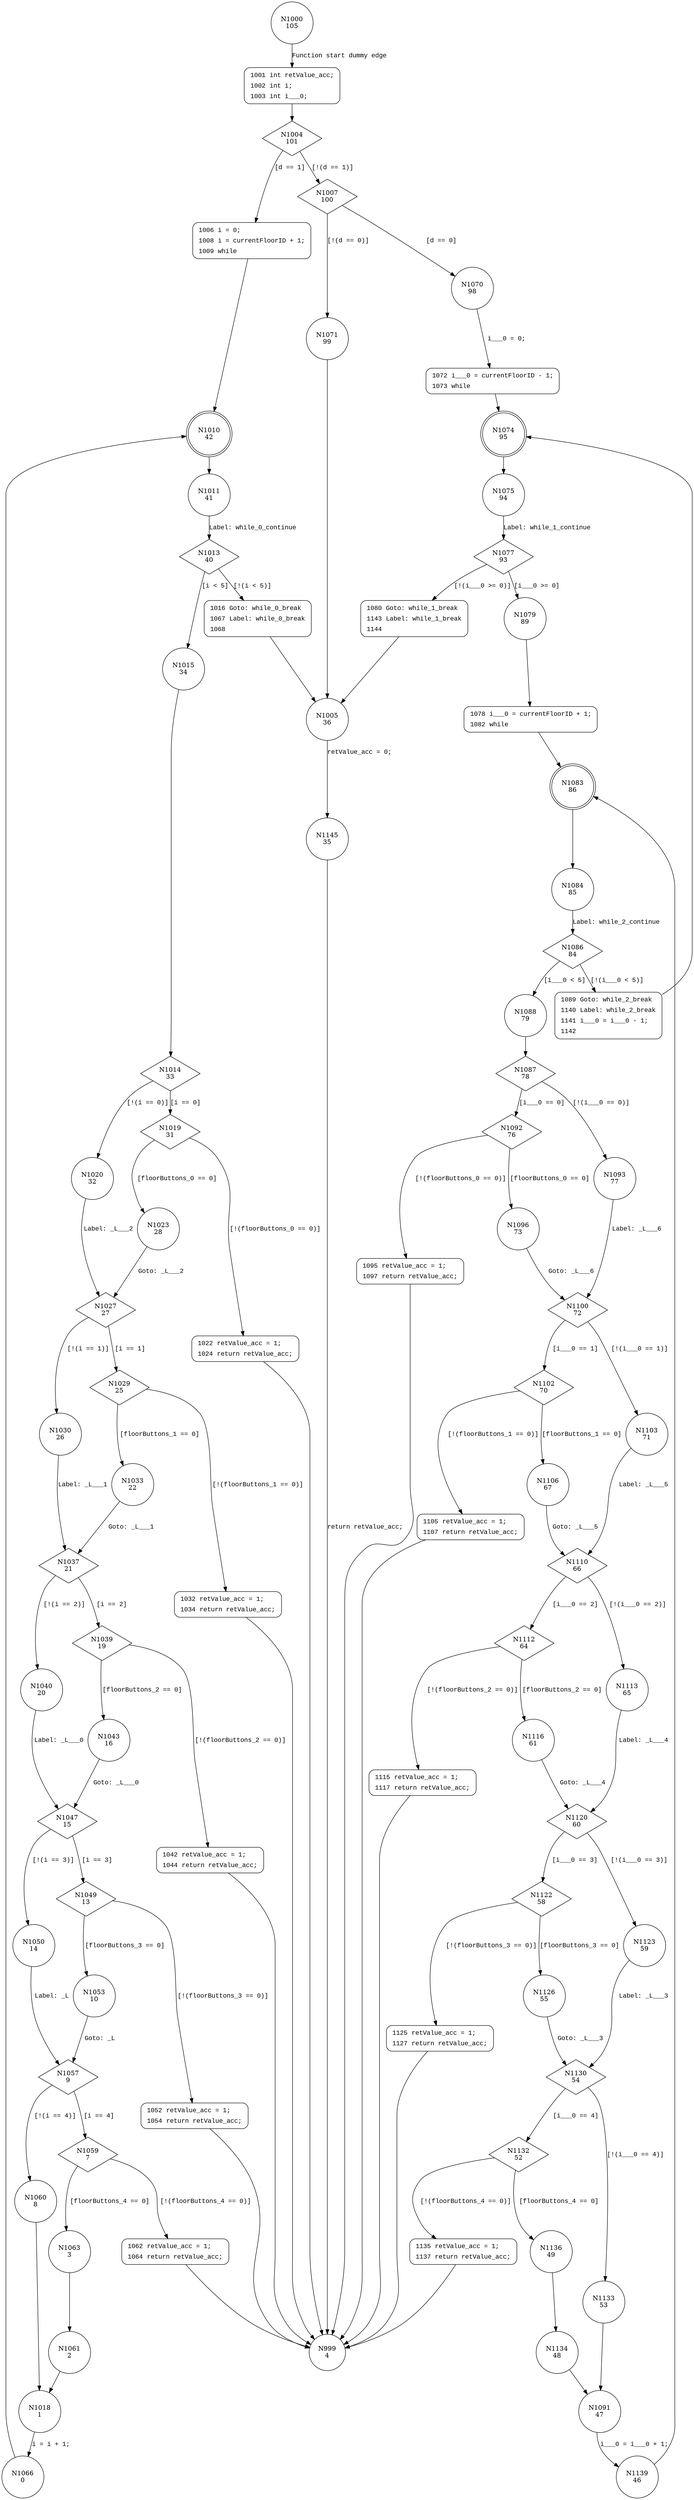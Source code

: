 digraph existInLiftCallsInDirection {
1000 [shape="circle" label="N1000\n105"]
1001 [shape="circle" label="N1001\n104"]
1004 [shape="diamond" label="N1004\n101"]
1006 [shape="circle" label="N1006\n45"]
1007 [shape="diamond" label="N1007\n100"]
1070 [shape="circle" label="N1070\n98"]
1071 [shape="circle" label="N1071\n99"]
1005 [shape="circle" label="N1005\n36"]
1145 [shape="circle" label="N1145\n35"]
1072 [shape="circle" label="N1072\n97"]
1074 [shape="doublecircle" label="N1074\n95"]
1075 [shape="circle" label="N1075\n94"]
1077 [shape="diamond" label="N1077\n93"]
1079 [shape="circle" label="N1079\n89"]
1080 [shape="circle" label="N1080\n92"]
1078 [shape="circle" label="N1078\n88"]
1083 [shape="doublecircle" label="N1083\n86"]
1084 [shape="circle" label="N1084\n85"]
1086 [shape="diamond" label="N1086\n84"]
1088 [shape="circle" label="N1088\n79"]
1089 [shape="circle" label="N1089\n83"]
1087 [shape="diamond" label="N1087\n78"]
1092 [shape="diamond" label="N1092\n76"]
1093 [shape="circle" label="N1093\n77"]
1100 [shape="diamond" label="N1100\n72"]
1102 [shape="diamond" label="N1102\n70"]
1103 [shape="circle" label="N1103\n71"]
1110 [shape="diamond" label="N1110\n66"]
1112 [shape="diamond" label="N1112\n64"]
1113 [shape="circle" label="N1113\n65"]
1120 [shape="diamond" label="N1120\n60"]
1122 [shape="diamond" label="N1122\n58"]
1123 [shape="circle" label="N1123\n59"]
1130 [shape="diamond" label="N1130\n54"]
1132 [shape="diamond" label="N1132\n52"]
1133 [shape="circle" label="N1133\n53"]
1091 [shape="circle" label="N1091\n47"]
1139 [shape="circle" label="N1139\n46"]
1136 [shape="circle" label="N1136\n49"]
1135 [shape="circle" label="N1135\n51"]
1134 [shape="circle" label="N1134\n48"]
1126 [shape="circle" label="N1126\n55"]
1125 [shape="circle" label="N1125\n57"]
1116 [shape="circle" label="N1116\n61"]
1115 [shape="circle" label="N1115\n63"]
1106 [shape="circle" label="N1106\n67"]
1105 [shape="circle" label="N1105\n69"]
1096 [shape="circle" label="N1096\n73"]
1095 [shape="circle" label="N1095\n75"]
1010 [shape="doublecircle" label="N1010\n42"]
1011 [shape="circle" label="N1011\n41"]
1013 [shape="diamond" label="N1013\n40"]
1015 [shape="circle" label="N1015\n34"]
1016 [shape="circle" label="N1016\n39"]
1014 [shape="diamond" label="N1014\n33"]
1019 [shape="diamond" label="N1019\n31"]
1020 [shape="circle" label="N1020\n32"]
1027 [shape="diamond" label="N1027\n27"]
1029 [shape="diamond" label="N1029\n25"]
1030 [shape="circle" label="N1030\n26"]
1037 [shape="diamond" label="N1037\n21"]
1039 [shape="diamond" label="N1039\n19"]
1040 [shape="circle" label="N1040\n20"]
1047 [shape="diamond" label="N1047\n15"]
1049 [shape="diamond" label="N1049\n13"]
1050 [shape="circle" label="N1050\n14"]
1057 [shape="diamond" label="N1057\n9"]
1059 [shape="diamond" label="N1059\n7"]
1060 [shape="circle" label="N1060\n8"]
1018 [shape="circle" label="N1018\n1"]
1066 [shape="circle" label="N1066\n0"]
1063 [shape="circle" label="N1063\n3"]
1062 [shape="circle" label="N1062\n6"]
1061 [shape="circle" label="N1061\n2"]
1053 [shape="circle" label="N1053\n10"]
1052 [shape="circle" label="N1052\n12"]
1043 [shape="circle" label="N1043\n16"]
1042 [shape="circle" label="N1042\n18"]
1033 [shape="circle" label="N1033\n22"]
1032 [shape="circle" label="N1032\n24"]
1023 [shape="circle" label="N1023\n28"]
1022 [shape="circle" label="N1022\n30"]
999 [shape="circle" label="N999\n4"]
1001 [style="filled,bold" penwidth="1" fillcolor="white" fontname="Courier New" shape="Mrecord" label=<<table border="0" cellborder="0" cellpadding="3" bgcolor="white"><tr><td align="right">1001</td><td align="left">int retValue_acc;</td></tr><tr><td align="right">1002</td><td align="left">int i;</td></tr><tr><td align="right">1003</td><td align="left">int i___0;</td></tr></table>>]
1001 -> 1004[label=""]
1072 [style="filled,bold" penwidth="1" fillcolor="white" fontname="Courier New" shape="Mrecord" label=<<table border="0" cellborder="0" cellpadding="3" bgcolor="white"><tr><td align="right">1072</td><td align="left">i___0 = currentFloorID - 1;</td></tr><tr><td align="right">1073</td><td align="left">while</td></tr></table>>]
1072 -> 1074[label=""]
1080 [style="filled,bold" penwidth="1" fillcolor="white" fontname="Courier New" shape="Mrecord" label=<<table border="0" cellborder="0" cellpadding="3" bgcolor="white"><tr><td align="right">1080</td><td align="left">Goto: while_1_break</td></tr><tr><td align="right">1143</td><td align="left">Label: while_1_break</td></tr><tr><td align="right">1144</td><td align="left"></td></tr></table>>]
1080 -> 1005[label=""]
1078 [style="filled,bold" penwidth="1" fillcolor="white" fontname="Courier New" shape="Mrecord" label=<<table border="0" cellborder="0" cellpadding="3" bgcolor="white"><tr><td align="right">1078</td><td align="left">i___0 = currentFloorID + 1;</td></tr><tr><td align="right">1082</td><td align="left">while</td></tr></table>>]
1078 -> 1083[label=""]
1089 [style="filled,bold" penwidth="1" fillcolor="white" fontname="Courier New" shape="Mrecord" label=<<table border="0" cellborder="0" cellpadding="3" bgcolor="white"><tr><td align="right">1089</td><td align="left">Goto: while_2_break</td></tr><tr><td align="right">1140</td><td align="left">Label: while_2_break</td></tr><tr><td align="right">1141</td><td align="left">i___0 = i___0 - 1;</td></tr><tr><td align="right">1142</td><td align="left"></td></tr></table>>]
1089 -> 1074[label=""]
1135 [style="filled,bold" penwidth="1" fillcolor="white" fontname="Courier New" shape="Mrecord" label=<<table border="0" cellborder="0" cellpadding="3" bgcolor="white"><tr><td align="right">1135</td><td align="left">retValue_acc = 1;</td></tr><tr><td align="right">1137</td><td align="left">return retValue_acc;</td></tr></table>>]
1135 -> 999[label=""]
1125 [style="filled,bold" penwidth="1" fillcolor="white" fontname="Courier New" shape="Mrecord" label=<<table border="0" cellborder="0" cellpadding="3" bgcolor="white"><tr><td align="right">1125</td><td align="left">retValue_acc = 1;</td></tr><tr><td align="right">1127</td><td align="left">return retValue_acc;</td></tr></table>>]
1125 -> 999[label=""]
1115 [style="filled,bold" penwidth="1" fillcolor="white" fontname="Courier New" shape="Mrecord" label=<<table border="0" cellborder="0" cellpadding="3" bgcolor="white"><tr><td align="right">1115</td><td align="left">retValue_acc = 1;</td></tr><tr><td align="right">1117</td><td align="left">return retValue_acc;</td></tr></table>>]
1115 -> 999[label=""]
1105 [style="filled,bold" penwidth="1" fillcolor="white" fontname="Courier New" shape="Mrecord" label=<<table border="0" cellborder="0" cellpadding="3" bgcolor="white"><tr><td align="right">1105</td><td align="left">retValue_acc = 1;</td></tr><tr><td align="right">1107</td><td align="left">return retValue_acc;</td></tr></table>>]
1105 -> 999[label=""]
1095 [style="filled,bold" penwidth="1" fillcolor="white" fontname="Courier New" shape="Mrecord" label=<<table border="0" cellborder="0" cellpadding="3" bgcolor="white"><tr><td align="right">1095</td><td align="left">retValue_acc = 1;</td></tr><tr><td align="right">1097</td><td align="left">return retValue_acc;</td></tr></table>>]
1095 -> 999[label=""]
1006 [style="filled,bold" penwidth="1" fillcolor="white" fontname="Courier New" shape="Mrecord" label=<<table border="0" cellborder="0" cellpadding="3" bgcolor="white"><tr><td align="right">1006</td><td align="left">i = 0;</td></tr><tr><td align="right">1008</td><td align="left">i = currentFloorID + 1;</td></tr><tr><td align="right">1009</td><td align="left">while</td></tr></table>>]
1006 -> 1010[label=""]
1016 [style="filled,bold" penwidth="1" fillcolor="white" fontname="Courier New" shape="Mrecord" label=<<table border="0" cellborder="0" cellpadding="3" bgcolor="white"><tr><td align="right">1016</td><td align="left">Goto: while_0_break</td></tr><tr><td align="right">1067</td><td align="left">Label: while_0_break</td></tr><tr><td align="right">1068</td><td align="left"></td></tr></table>>]
1016 -> 1005[label=""]
1062 [style="filled,bold" penwidth="1" fillcolor="white" fontname="Courier New" shape="Mrecord" label=<<table border="0" cellborder="0" cellpadding="3" bgcolor="white"><tr><td align="right">1062</td><td align="left">retValue_acc = 1;</td></tr><tr><td align="right">1064</td><td align="left">return retValue_acc;</td></tr></table>>]
1062 -> 999[label=""]
1052 [style="filled,bold" penwidth="1" fillcolor="white" fontname="Courier New" shape="Mrecord" label=<<table border="0" cellborder="0" cellpadding="3" bgcolor="white"><tr><td align="right">1052</td><td align="left">retValue_acc = 1;</td></tr><tr><td align="right">1054</td><td align="left">return retValue_acc;</td></tr></table>>]
1052 -> 999[label=""]
1042 [style="filled,bold" penwidth="1" fillcolor="white" fontname="Courier New" shape="Mrecord" label=<<table border="0" cellborder="0" cellpadding="3" bgcolor="white"><tr><td align="right">1042</td><td align="left">retValue_acc = 1;</td></tr><tr><td align="right">1044</td><td align="left">return retValue_acc;</td></tr></table>>]
1042 -> 999[label=""]
1032 [style="filled,bold" penwidth="1" fillcolor="white" fontname="Courier New" shape="Mrecord" label=<<table border="0" cellborder="0" cellpadding="3" bgcolor="white"><tr><td align="right">1032</td><td align="left">retValue_acc = 1;</td></tr><tr><td align="right">1034</td><td align="left">return retValue_acc;</td></tr></table>>]
1032 -> 999[label=""]
1022 [style="filled,bold" penwidth="1" fillcolor="white" fontname="Courier New" shape="Mrecord" label=<<table border="0" cellborder="0" cellpadding="3" bgcolor="white"><tr><td align="right">1022</td><td align="left">retValue_acc = 1;</td></tr><tr><td align="right">1024</td><td align="left">return retValue_acc;</td></tr></table>>]
1022 -> 999[label=""]
1000 -> 1001 [label="Function start dummy edge" fontname="Courier New"]
1004 -> 1006 [label="[d == 1]" fontname="Courier New"]
1004 -> 1007 [label="[!(d == 1)]" fontname="Courier New"]
1007 -> 1070 [label="[d == 0]" fontname="Courier New"]
1007 -> 1071 [label="[!(d == 0)]" fontname="Courier New"]
1005 -> 1145 [label="retValue_acc = 0;" fontname="Courier New"]
1070 -> 1072 [label="i___0 = 0;" fontname="Courier New"]
1074 -> 1075 [label="" fontname="Courier New"]
1077 -> 1079 [label="[i___0 >= 0]" fontname="Courier New"]
1077 -> 1080 [label="[!(i___0 >= 0)]" fontname="Courier New"]
1079 -> 1078 [label="" fontname="Courier New"]
1083 -> 1084 [label="" fontname="Courier New"]
1086 -> 1088 [label="[i___0 < 5]" fontname="Courier New"]
1086 -> 1089 [label="[!(i___0 < 5)]" fontname="Courier New"]
1088 -> 1087 [label="" fontname="Courier New"]
1087 -> 1092 [label="[i___0 == 0]" fontname="Courier New"]
1087 -> 1093 [label="[!(i___0 == 0)]" fontname="Courier New"]
1100 -> 1102 [label="[i___0 == 1]" fontname="Courier New"]
1100 -> 1103 [label="[!(i___0 == 1)]" fontname="Courier New"]
1110 -> 1112 [label="[i___0 == 2]" fontname="Courier New"]
1110 -> 1113 [label="[!(i___0 == 2)]" fontname="Courier New"]
1120 -> 1122 [label="[i___0 == 3]" fontname="Courier New"]
1120 -> 1123 [label="[!(i___0 == 3)]" fontname="Courier New"]
1130 -> 1132 [label="[i___0 == 4]" fontname="Courier New"]
1130 -> 1133 [label="[!(i___0 == 4)]" fontname="Courier New"]
1091 -> 1139 [label="i___0 = i___0 + 1;" fontname="Courier New"]
1132 -> 1136 [label="[floorButtons_4 == 0]" fontname="Courier New"]
1132 -> 1135 [label="[!(floorButtons_4 == 0)]" fontname="Courier New"]
1136 -> 1134 [label="" fontname="Courier New"]
1122 -> 1126 [label="[floorButtons_3 == 0]" fontname="Courier New"]
1122 -> 1125 [label="[!(floorButtons_3 == 0)]" fontname="Courier New"]
1126 -> 1130 [label="Goto: _L___3" fontname="Courier New"]
1112 -> 1116 [label="[floorButtons_2 == 0]" fontname="Courier New"]
1112 -> 1115 [label="[!(floorButtons_2 == 0)]" fontname="Courier New"]
1116 -> 1120 [label="Goto: _L___4" fontname="Courier New"]
1102 -> 1106 [label="[floorButtons_1 == 0]" fontname="Courier New"]
1102 -> 1105 [label="[!(floorButtons_1 == 0)]" fontname="Courier New"]
1106 -> 1110 [label="Goto: _L___5" fontname="Courier New"]
1092 -> 1096 [label="[floorButtons_0 == 0]" fontname="Courier New"]
1092 -> 1095 [label="[!(floorButtons_0 == 0)]" fontname="Courier New"]
1096 -> 1100 [label="Goto: _L___6" fontname="Courier New"]
1010 -> 1011 [label="" fontname="Courier New"]
1013 -> 1015 [label="[i < 5]" fontname="Courier New"]
1013 -> 1016 [label="[!(i < 5)]" fontname="Courier New"]
1015 -> 1014 [label="" fontname="Courier New"]
1014 -> 1019 [label="[i == 0]" fontname="Courier New"]
1014 -> 1020 [label="[!(i == 0)]" fontname="Courier New"]
1027 -> 1029 [label="[i == 1]" fontname="Courier New"]
1027 -> 1030 [label="[!(i == 1)]" fontname="Courier New"]
1037 -> 1039 [label="[i == 2]" fontname="Courier New"]
1037 -> 1040 [label="[!(i == 2)]" fontname="Courier New"]
1047 -> 1049 [label="[i == 3]" fontname="Courier New"]
1047 -> 1050 [label="[!(i == 3)]" fontname="Courier New"]
1057 -> 1059 [label="[i == 4]" fontname="Courier New"]
1057 -> 1060 [label="[!(i == 4)]" fontname="Courier New"]
1018 -> 1066 [label="i = i + 1;" fontname="Courier New"]
1059 -> 1063 [label="[floorButtons_4 == 0]" fontname="Courier New"]
1059 -> 1062 [label="[!(floorButtons_4 == 0)]" fontname="Courier New"]
1063 -> 1061 [label="" fontname="Courier New"]
1049 -> 1053 [label="[floorButtons_3 == 0]" fontname="Courier New"]
1049 -> 1052 [label="[!(floorButtons_3 == 0)]" fontname="Courier New"]
1053 -> 1057 [label="Goto: _L" fontname="Courier New"]
1039 -> 1043 [label="[floorButtons_2 == 0]" fontname="Courier New"]
1039 -> 1042 [label="[!(floorButtons_2 == 0)]" fontname="Courier New"]
1043 -> 1047 [label="Goto: _L___0" fontname="Courier New"]
1029 -> 1033 [label="[floorButtons_1 == 0]" fontname="Courier New"]
1029 -> 1032 [label="[!(floorButtons_1 == 0)]" fontname="Courier New"]
1033 -> 1037 [label="Goto: _L___1" fontname="Courier New"]
1019 -> 1023 [label="[floorButtons_0 == 0]" fontname="Courier New"]
1019 -> 1022 [label="[!(floorButtons_0 == 0)]" fontname="Courier New"]
1023 -> 1027 [label="Goto: _L___2" fontname="Courier New"]
1071 -> 1005 [label="" fontname="Courier New"]
1145 -> 999 [label="return retValue_acc;" fontname="Courier New"]
1075 -> 1077 [label="Label: while_1_continue" fontname="Courier New"]
1084 -> 1086 [label="Label: while_2_continue" fontname="Courier New"]
1093 -> 1100 [label="Label: _L___6" fontname="Courier New"]
1103 -> 1110 [label="Label: _L___5" fontname="Courier New"]
1113 -> 1120 [label="Label: _L___4" fontname="Courier New"]
1123 -> 1130 [label="Label: _L___3" fontname="Courier New"]
1133 -> 1091 [label="" fontname="Courier New"]
1139 -> 1083 [label="" fontname="Courier New"]
1134 -> 1091 [label="" fontname="Courier New"]
1011 -> 1013 [label="Label: while_0_continue" fontname="Courier New"]
1020 -> 1027 [label="Label: _L___2" fontname="Courier New"]
1030 -> 1037 [label="Label: _L___1" fontname="Courier New"]
1040 -> 1047 [label="Label: _L___0" fontname="Courier New"]
1050 -> 1057 [label="Label: _L" fontname="Courier New"]
1060 -> 1018 [label="" fontname="Courier New"]
1066 -> 1010 [label="" fontname="Courier New"]
1061 -> 1018 [label="" fontname="Courier New"]
}